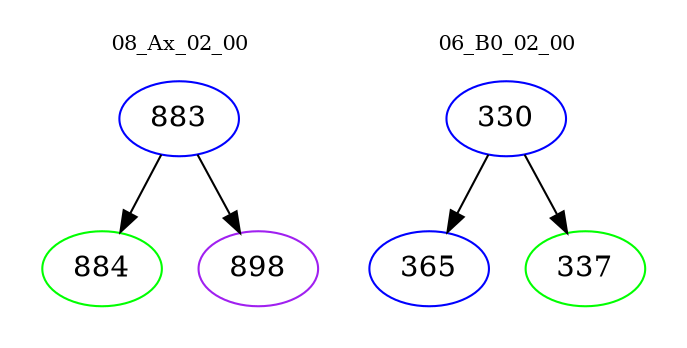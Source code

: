 digraph{
subgraph cluster_0 {
color = white
label = "08_Ax_02_00";
fontsize=10;
T0_883 [label="883", color="blue"]
T0_883 -> T0_884 [color="black"]
T0_884 [label="884", color="green"]
T0_883 -> T0_898 [color="black"]
T0_898 [label="898", color="purple"]
}
subgraph cluster_1 {
color = white
label = "06_B0_02_00";
fontsize=10;
T1_330 [label="330", color="blue"]
T1_330 -> T1_365 [color="black"]
T1_365 [label="365", color="blue"]
T1_330 -> T1_337 [color="black"]
T1_337 [label="337", color="green"]
}
}
